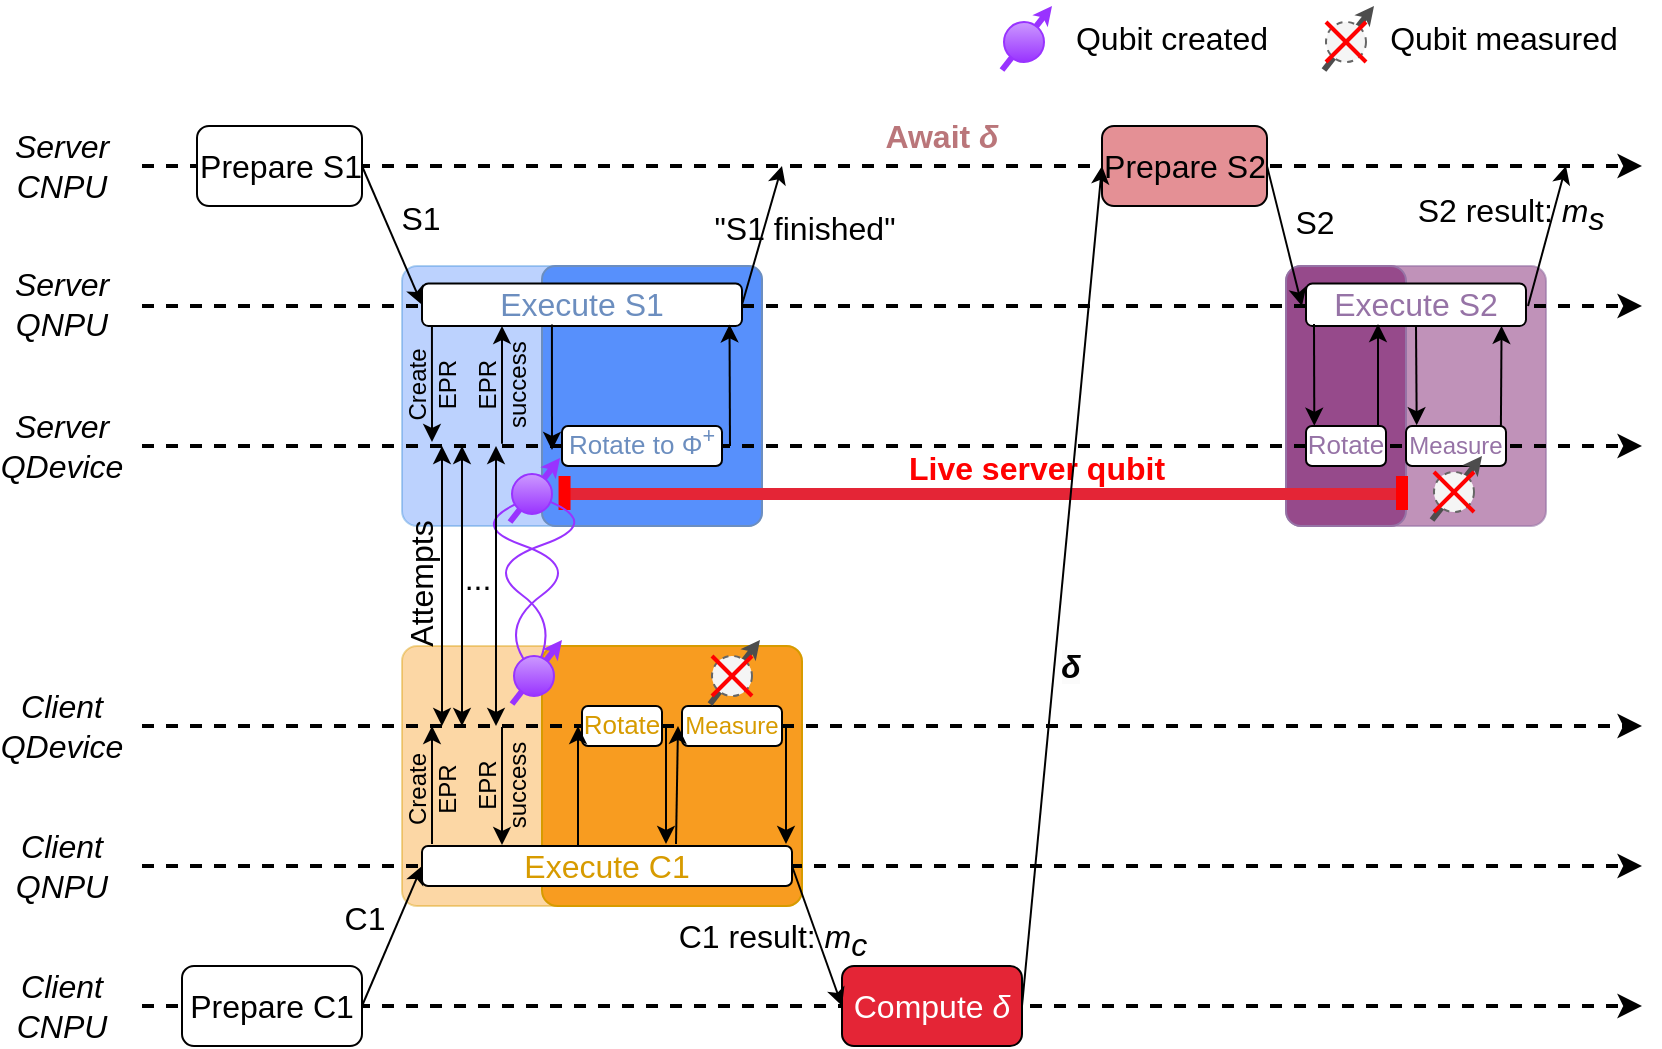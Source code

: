 <mxfile scale="6" border="0">
    <diagram id="I4dKGTPQtQzw9f7KV-TR" name="Page-1">
        <mxGraphModel dx="1002" dy="571" grid="1" gridSize="10" guides="1" tooltips="1" connect="1" arrows="1" fold="1" page="1" pageScale="1" pageWidth="850" pageHeight="1100" background="#ffffff" math="0" shadow="0">
            <root>
                <mxCell id="0"/>
                <mxCell id="1" parent="0"/>
                <mxCell id="134" value="" style="rounded=1;whiteSpace=wrap;html=1;strokeWidth=1;fontFamily=Helvetica;fontSize=16;align=left;verticalAlign=top;spacingRight=0;spacingLeft=12;spacingTop=5;spacing=0;absoluteArcSize=1;arcSize=15;fontStyle=2;shadow=0;strokeColor=#9673a6;fillColor=#964a8b;opacity=60;" parent="1" vertex="1">
                    <mxGeometry x="662" y="140" width="130" height="130" as="geometry"/>
                </mxCell>
                <mxCell id="425" value="" style="rounded=1;whiteSpace=wrap;html=1;strokeWidth=1;fontFamily=Helvetica;fontSize=16;align=left;verticalAlign=top;spacingRight=0;spacingLeft=12;spacingTop=5;spacing=0;absoluteArcSize=1;arcSize=15;fontStyle=2;shadow=0;strokeColor=#9673a6;fillColor=#964a8b;" parent="1" vertex="1">
                    <mxGeometry x="662" y="140" width="60" height="130" as="geometry"/>
                </mxCell>
                <mxCell id="112" value="" style="rounded=1;whiteSpace=wrap;html=1;strokeWidth=1;fontFamily=Helvetica;fontSize=16;align=left;verticalAlign=top;spacingRight=0;spacingLeft=12;spacingTop=5;spacing=0;absoluteArcSize=1;arcSize=15;fontStyle=2;shadow=0;strokeColor=#3F90DA;fillColor=#5790fc;opacity=40;" parent="1" vertex="1">
                    <mxGeometry x="220" y="140" width="180" height="130" as="geometry"/>
                </mxCell>
                <mxCell id="423" value="" style="rounded=1;whiteSpace=wrap;html=1;fillColor=#5790FC;strokeColor=#6c8ebf;arcSize=6;" parent="1" vertex="1">
                    <mxGeometry x="290" y="140" width="110" height="130" as="geometry"/>
                </mxCell>
                <mxCell id="127" value="" style="rounded=1;whiteSpace=wrap;html=1;strokeWidth=1;fontFamily=Helvetica;fontSize=16;align=left;verticalAlign=top;spacingRight=0;spacingLeft=12;spacingTop=5;spacing=0;absoluteArcSize=1;arcSize=15;fontStyle=2;shadow=0;strokeColor=#d79b00;fillColor=#f89c20;opacity=40;" parent="1" vertex="1">
                    <mxGeometry x="220" y="330" width="200" height="130" as="geometry"/>
                </mxCell>
                <mxCell id="422" value="" style="rounded=1;whiteSpace=wrap;html=1;fillColor=#F89C20;strokeColor=#d79b00;arcSize=6;" parent="1" vertex="1">
                    <mxGeometry x="290" y="330" width="130" height="130" as="geometry"/>
                </mxCell>
                <mxCell id="300" value="" style="endArrow=classic;dashed=1;html=1;strokeWidth=2;fontSize=16;fontFamily=Helvetica;shadow=0;endFill=1;" parent="1" edge="1">
                    <mxGeometry width="50" height="50" relative="1" as="geometry">
                        <mxPoint x="90" y="230" as="sourcePoint"/>
                        <mxPoint x="840" y="230" as="targetPoint"/>
                    </mxGeometry>
                </mxCell>
                <mxCell id="221" value="" style="endArrow=classic;dashed=1;html=1;strokeWidth=2;fontSize=16;fontFamily=Helvetica;shadow=0;endFill=1;startArrow=none;" parent="1" source="226" edge="1">
                    <mxGeometry width="50" height="50" relative="1" as="geometry">
                        <mxPoint x="170" y="370" as="sourcePoint"/>
                        <mxPoint x="840" y="370" as="targetPoint"/>
                    </mxGeometry>
                </mxCell>
                <mxCell id="222" value="" style="endArrow=classic;dashed=1;html=1;strokeWidth=2;fontSize=16;fontFamily=Helvetica;shadow=0;endFill=1;" parent="1" edge="1">
                    <mxGeometry width="50" height="50" relative="1" as="geometry">
                        <mxPoint x="90" y="440" as="sourcePoint"/>
                        <mxPoint x="840" y="440" as="targetPoint"/>
                    </mxGeometry>
                </mxCell>
                <mxCell id="223" value="" style="endArrow=classic;dashed=1;html=1;strokeWidth=2;fontSize=16;fontFamily=Helvetica;shadow=0;endFill=1;" parent="1" edge="1">
                    <mxGeometry width="50" height="50" relative="1" as="geometry">
                        <mxPoint x="90" y="510" as="sourcePoint"/>
                        <mxPoint x="840" y="510" as="targetPoint"/>
                    </mxGeometry>
                </mxCell>
                <mxCell id="219" value="" style="endArrow=classic;dashed=1;html=1;strokeWidth=2;fontSize=16;fontFamily=Helvetica;shadow=0;endFill=1;" parent="1" edge="1">
                    <mxGeometry width="50" height="50" relative="1" as="geometry">
                        <mxPoint x="90" y="160" as="sourcePoint"/>
                        <mxPoint x="840" y="160" as="targetPoint"/>
                    </mxGeometry>
                </mxCell>
                <mxCell id="218" value="" style="endArrow=classic;dashed=1;html=1;strokeWidth=2;fontSize=16;fontFamily=Helvetica;shadow=0;endFill=1;" parent="1" edge="1">
                    <mxGeometry width="50" height="50" relative="1" as="geometry">
                        <mxPoint x="90" y="90" as="sourcePoint"/>
                        <mxPoint x="840" y="90" as="targetPoint"/>
                    </mxGeometry>
                </mxCell>
                <mxCell id="39" value="S2" style="edgeStyle=none;html=1;strokeWidth=1;fontSize=16;fontFamily=Helvetica;shadow=0;" parent="1" edge="1">
                    <mxGeometry x="-0.08" y="16" relative="1" as="geometry">
                        <mxPoint x="652.5" y="90" as="sourcePoint"/>
                        <mxPoint x="670" y="160" as="targetPoint"/>
                        <mxPoint as="offset"/>
                    </mxGeometry>
                </mxCell>
                <mxCell id="68" value="Server CNPU" style="text;html=1;align=center;verticalAlign=middle;whiteSpace=wrap;rounded=0;fontStyle=2;fontSize=16;fontFamily=Helvetica;shadow=0;" parent="1" vertex="1">
                    <mxGeometry x="20" y="75" width="60" height="30" as="geometry"/>
                </mxCell>
                <mxCell id="69" value="Server&lt;br style=&quot;font-size: 16px;&quot;&gt;QNPU" style="text;html=1;align=center;verticalAlign=middle;whiteSpace=wrap;rounded=0;fontStyle=2;fontSize=16;fontFamily=Helvetica;shadow=0;" parent="1" vertex="1">
                    <mxGeometry x="20" y="144.38" width="60" height="30" as="geometry"/>
                </mxCell>
                <mxCell id="70" value="Server QDevice" style="text;html=1;align=center;verticalAlign=middle;whiteSpace=wrap;rounded=0;fontStyle=2;fontSize=16;fontFamily=Helvetica;shadow=0;" parent="1" vertex="1">
                    <mxGeometry x="20" y="215" width="60" height="30" as="geometry"/>
                </mxCell>
                <mxCell id="195" value="S1" style="edgeStyle=none;html=1;shadow=0;strokeWidth=1;fontFamily=Helvetica;fontSize=16;fontColor=#000000;strokeColor=#000000;labelBackgroundColor=none;entryX=0;entryY=0.5;entryDx=0;entryDy=0;" parent="1" target="117" edge="1">
                    <mxGeometry x="-0.08" y="16" relative="1" as="geometry">
                        <mxPoint x="200" y="90" as="sourcePoint"/>
                        <mxPoint x="220" y="160" as="targetPoint"/>
                        <mxPoint as="offset"/>
                    </mxGeometry>
                </mxCell>
                <mxCell id="196" value="&quot;S1 finished&quot;" style="edgeStyle=none;html=1;shadow=0;strokeWidth=1;fontFamily=Helvetica;fontSize=16;fontColor=#000000;labelBackgroundColor=none;exitX=1;exitY=0.5;exitDx=0;exitDy=0;" parent="1" source="117" edge="1">
                    <mxGeometry x="0.248" y="-19" relative="1" as="geometry">
                        <mxPoint x="400" y="160" as="sourcePoint"/>
                        <mxPoint x="410" y="90" as="targetPoint"/>
                        <mxPoint as="offset"/>
                    </mxGeometry>
                </mxCell>
                <mxCell id="128" value="Execute C1" style="rounded=1;whiteSpace=wrap;html=1;fontFamily=Helvetica;fontSize=16;fillColor=default;strokeColor=#000000;fontColor=#D79B00;shadow=0;" parent="1" vertex="1">
                    <mxGeometry x="230" y="430" width="185" height="20" as="geometry"/>
                </mxCell>
                <mxCell id="139" value="&lt;span style=&quot;text-wrap: wrap; font-size: 16px;&quot;&gt;S2&amp;nbsp;&lt;/span&gt;&lt;span style=&quot;text-wrap: wrap; font-size: 16px;&quot;&gt;result:&amp;nbsp;&lt;/span&gt;&lt;i style=&quot;text-wrap: wrap; font-size: 16px;&quot;&gt;m&lt;sub style=&quot;font-size: 16px;&quot;&gt;s&lt;/sub&gt;&lt;/i&gt;" style="edgeStyle=none;html=1;strokeWidth=1;fontSize=16;fontFamily=Helvetica;shadow=0;labelBackgroundColor=none;" parent="1" edge="1">
                    <mxGeometry x="0.159" y="21" relative="1" as="geometry">
                        <mxPoint x="783" y="160" as="sourcePoint"/>
                        <mxPoint x="802" y="90" as="targetPoint"/>
                        <mxPoint as="offset"/>
                    </mxGeometry>
                </mxCell>
                <mxCell id="142" value="&lt;font style=&quot;font-size: 12px;&quot;&gt;Measure&lt;/font&gt;" style="rounded=1;whiteSpace=wrap;html=1;fontFamily=Helvetica;fontSize=16;fontColor=#9673A6;shadow=0;verticalAlign=bottom;" parent="1" vertex="1">
                    <mxGeometry x="722" y="220" width="50" height="20" as="geometry"/>
                </mxCell>
                <mxCell id="146" value="&lt;font style=&quot;font-size: 13px;&quot;&gt;Rotate&lt;/font&gt;" style="rounded=1;whiteSpace=wrap;html=1;fontFamily=Helvetica;fontSize=16;fontColor=#9673A6;shadow=0;verticalAlign=bottom;" parent="1" vertex="1">
                    <mxGeometry x="672" y="220" width="40" height="20" as="geometry"/>
                </mxCell>
                <mxCell id="155" value="Client CNPU" style="text;html=1;align=center;verticalAlign=middle;whiteSpace=wrap;rounded=0;fontStyle=2;fontSize=16;fontFamily=Helvetica;shadow=0;" parent="1" vertex="1">
                    <mxGeometry x="20" y="495" width="60" height="30" as="geometry"/>
                </mxCell>
                <mxCell id="156" value="Client QNPU" style="text;html=1;align=center;verticalAlign=middle;whiteSpace=wrap;rounded=0;fontStyle=2;fontSize=16;fontFamily=Helvetica;shadow=0;" parent="1" vertex="1">
                    <mxGeometry x="20" y="425" width="60" height="30" as="geometry"/>
                </mxCell>
                <mxCell id="157" value="Client QDevice" style="text;html=1;align=center;verticalAlign=middle;whiteSpace=wrap;rounded=0;fontStyle=2;fontSize=16;fontFamily=Helvetica;shadow=0;" parent="1" vertex="1">
                    <mxGeometry x="20" y="355" width="60" height="30" as="geometry"/>
                </mxCell>
                <mxCell id="193" value="Live server qubit" style="text;html=1;strokeColor=none;fillColor=none;align=center;verticalAlign=middle;whiteSpace=wrap;rounded=0;shadow=0;labelBackgroundColor=none;fontFamily=Helvetica;fontSize=16;fontColor=#FF0000;opacity=70;fontStyle=1" parent="1" vertex="1">
                    <mxGeometry x="469" y="226" width="137" height="30" as="geometry"/>
                </mxCell>
                <mxCell id="215" value="Await&amp;nbsp;&lt;i style=&quot;border-color: var(--border-color); font-size: 16px;&quot;&gt;δ&lt;/i&gt;" style="text;html=1;align=center;verticalAlign=middle;whiteSpace=wrap;rounded=0;fontFamily=Helvetica;fontSize=16;shadow=0;fontStyle=1;fontColor=#BA767A;" parent="1" vertex="1">
                    <mxGeometry x="440" y="60" width="100" height="30" as="geometry"/>
                </mxCell>
                <mxCell id="224" value="C1" style="edgeStyle=none;html=1;shadow=0;strokeWidth=1;fontFamily=Helvetica;fontSize=16;fontColor=#000000;strokeColor=#000000;labelBackgroundColor=none;" parent="1" edge="1">
                    <mxGeometry x="0.08" y="16" relative="1" as="geometry">
                        <mxPoint x="200" y="510" as="sourcePoint"/>
                        <mxPoint x="230" y="440" as="targetPoint"/>
                        <mxPoint as="offset"/>
                    </mxGeometry>
                </mxCell>
                <mxCell id="225" value="" style="endArrow=none;dashed=1;html=1;strokeWidth=2;fontSize=16;fontFamily=Helvetica;shadow=0;endFill=1;" parent="1" target="126" edge="1">
                    <mxGeometry width="50" height="50" relative="1" as="geometry">
                        <mxPoint x="90" y="370" as="sourcePoint"/>
                        <mxPoint x="1040" y="370" as="targetPoint"/>
                    </mxGeometry>
                </mxCell>
                <mxCell id="126" value="&lt;font style=&quot;font-size: 13px;&quot;&gt;Rotate&lt;/font&gt;" style="rounded=1;whiteSpace=wrap;html=1;fontFamily=Helvetica;fontSize=16;fontColor=#D79B00;shadow=0;verticalAlign=bottom;" parent="1" vertex="1">
                    <mxGeometry x="310" y="360" width="40" height="20" as="geometry"/>
                </mxCell>
                <mxCell id="227" value="" style="endArrow=none;dashed=1;html=1;strokeWidth=2;fontSize=16;fontFamily=Helvetica;shadow=0;endFill=1;startArrow=none;" parent="1" source="126" target="226" edge="1">
                    <mxGeometry width="50" height="50" relative="1" as="geometry">
                        <mxPoint x="380" y="370" as="sourcePoint"/>
                        <mxPoint x="1040" y="370" as="targetPoint"/>
                    </mxGeometry>
                </mxCell>
                <mxCell id="226" value="&lt;font style=&quot;font-size: 12px;&quot;&gt;Measure&lt;/font&gt;" style="rounded=1;whiteSpace=wrap;html=1;fontFamily=Helvetica;fontSize=16;fontColor=#D79B00;shadow=0;verticalAlign=bottom;" parent="1" vertex="1">
                    <mxGeometry x="360" y="360" width="50" height="20" as="geometry"/>
                </mxCell>
                <mxCell id="279" value="Execute S2" style="rounded=1;whiteSpace=wrap;html=1;fontFamily=Helvetica;fontSize=16;fontColor=#9673A6;shadow=0;" parent="1" vertex="1">
                    <mxGeometry x="672" y="148.75" width="110" height="21.25" as="geometry"/>
                </mxCell>
                <mxCell id="117" value="Execute S1" style="rounded=1;whiteSpace=wrap;html=1;fontFamily=Helvetica;fontSize=16;fontColor=#6C8EBF;shadow=0;" parent="1" vertex="1">
                    <mxGeometry x="230" y="148.75" width="160" height="21.25" as="geometry"/>
                </mxCell>
                <mxCell id="284" value="" style="group;fontFamily=Helvetica;fontSize=16;" parent="1" vertex="1" connectable="0">
                    <mxGeometry x="300" y="245" width="420" height="17" as="geometry"/>
                </mxCell>
                <mxCell id="192" value="" style="endArrow=none;html=1;shadow=0;strokeColor=#e42536;fontFamily=Helvetica;fontSize=16;fontColor=#D79B00;strokeWidth=6;" parent="284" edge="1">
                    <mxGeometry width="50" height="50" relative="1" as="geometry">
                        <mxPoint y="9" as="sourcePoint"/>
                        <mxPoint x="420" y="9" as="targetPoint"/>
                    </mxGeometry>
                </mxCell>
                <mxCell id="216" value="" style="endArrow=none;html=1;shadow=0;strokeColor=#FF0000;fontFamily=Helvetica;fontSize=16;fontColor=#D79B00;strokeWidth=6;" parent="284" edge="1">
                    <mxGeometry width="50" height="50" relative="1" as="geometry">
                        <mxPoint x="1.268" as="sourcePoint"/>
                        <mxPoint x="1.268" y="17" as="targetPoint"/>
                    </mxGeometry>
                </mxCell>
                <mxCell id="217" value="" style="endArrow=none;html=1;shadow=0;strokeColor=#FF0000;fontFamily=Helvetica;fontSize=16;fontColor=#D79B00;strokeWidth=6;" parent="284" edge="1">
                    <mxGeometry width="50" height="50" relative="1" as="geometry">
                        <mxPoint x="420.002" as="sourcePoint"/>
                        <mxPoint x="420.002" y="17" as="targetPoint"/>
                    </mxGeometry>
                </mxCell>
                <mxCell id="121" value="&lt;font style=&quot;font-size: 13px;&quot;&gt;Rotate to&amp;nbsp;Φ&lt;sup style=&quot;border-color: var(--border-color);&quot;&gt;+&lt;/sup&gt;&lt;/font&gt;" style="rounded=1;whiteSpace=wrap;html=1;fontFamily=Helvetica;fontSize=16;fontColor=#6C8EBF;shadow=0;labelBackgroundColor=none;spacing=2;verticalAlign=bottom;" parent="1" vertex="1">
                    <mxGeometry x="300" y="220" width="80" height="20" as="geometry"/>
                </mxCell>
                <mxCell id="131" value="Compute&amp;nbsp;&lt;i style=&quot;border-color: var(--border-color); font-size: 16px;&quot;&gt;δ&lt;/i&gt;" style="rounded=1;whiteSpace=wrap;html=1;fontFamily=Helvetica;fontSize=16;fontColor=#FFFFFF;strokeColor=#000000;shadow=0;fillColor=#E42536;" parent="1" vertex="1">
                    <mxGeometry x="440" y="490" width="90" height="40" as="geometry"/>
                </mxCell>
                <mxCell id="313" value="Prepare S1" style="rounded=1;whiteSpace=wrap;html=1;fontFamily=Helvetica;fontSize=16;fontColor=#000000;strokeColor=#000000;shadow=0;" parent="1" vertex="1">
                    <mxGeometry x="117.5" y="70" width="82.5" height="40" as="geometry"/>
                </mxCell>
                <mxCell id="315" value="Prepare C1" style="rounded=1;whiteSpace=wrap;html=1;fontFamily=Helvetica;fontSize=16;fontColor=#000000;strokeColor=#000000;shadow=0;" parent="1" vertex="1">
                    <mxGeometry x="110" y="490" width="90" height="40" as="geometry"/>
                </mxCell>
                <mxCell id="316" value="Create&lt;div style=&quot;font-size: 12px;&quot;&gt;EPR&lt;/div&gt;" style="endArrow=classic;html=1;labelBackgroundColor=none;horizontal=0;fontFamily=Helvetica;fontSize=12;" parent="1" edge="1">
                    <mxGeometry x="-0.085" width="50" height="50" relative="1" as="geometry">
                        <mxPoint x="235" y="429" as="sourcePoint"/>
                        <mxPoint x="235" y="370" as="targetPoint"/>
                        <mxPoint as="offset"/>
                    </mxGeometry>
                </mxCell>
                <mxCell id="318" value="EPR&lt;div style=&quot;font-size: 12px;&quot;&gt;&lt;span style=&quot;background-color: initial; font-size: 12px;&quot;&gt;success&lt;/span&gt;&lt;/div&gt;" style="endArrow=classic;html=1;labelBackgroundColor=none;horizontal=0;spacing=2;spacingTop=0;spacingBottom=0;spacingRight=0;fontFamily=Helvetica;fontSize=12;" parent="1" edge="1">
                    <mxGeometry width="50" height="50" relative="1" as="geometry">
                        <mxPoint x="270" y="370.5" as="sourcePoint"/>
                        <mxPoint x="270" y="429.5" as="targetPoint"/>
                        <mxPoint as="offset"/>
                    </mxGeometry>
                </mxCell>
                <mxCell id="337" value="" style="group;fontFamily=Helvetica;fontSize=16;" parent="1" vertex="1" connectable="0">
                    <mxGeometry x="250" y="216" width="70" height="139" as="geometry"/>
                </mxCell>
                <mxCell id="335" value="" style="curved=1;endArrow=none;html=1;endFill=0;fillColor=#e1d5e7;strokeColor=#9933FF;fontFamily=Helvetica;fontSize=16;" parent="337" source="334" edge="1">
                    <mxGeometry width="50" height="50" relative="1" as="geometry">
                        <mxPoint x="-10" y="68" as="sourcePoint"/>
                        <mxPoint x="34" y="40" as="targetPoint"/>
                        <Array as="points">
                            <mxPoint x="20" y="103"/>
                            <mxPoint x="60" y="74"/>
                            <mxPoint y="53"/>
                        </Array>
                    </mxGeometry>
                </mxCell>
                <mxCell id="336" value="" style="curved=1;endArrow=none;html=1;endFill=0;fillColor=#e1d5e7;strokeColor=#9933FF;fontFamily=Helvetica;fontSize=16;" parent="337" target="325" edge="1">
                    <mxGeometry width="50" height="50" relative="1" as="geometry">
                        <mxPoint x="36" y="127" as="sourcePoint"/>
                        <mxPoint x="30" y="18" as="targetPoint"/>
                        <Array as="points">
                            <mxPoint x="50" y="103"/>
                            <mxPoint x="10" y="74"/>
                            <mxPoint x="70" y="53"/>
                        </Array>
                    </mxGeometry>
                </mxCell>
                <mxCell id="328" value="" style="group;fontFamily=Helvetica;fontSize=16;" parent="337" vertex="1" connectable="0">
                    <mxGeometry x="24" y="20" width="25" height="32" as="geometry"/>
                </mxCell>
                <mxCell id="327" value="" style="endArrow=classic;html=1;strokeWidth=3;endSize=0;strokeColor=#9933FF;fontFamily=Helvetica;fontSize=16;" parent="328" edge="1">
                    <mxGeometry width="50" height="50" relative="1" as="geometry">
                        <mxPoint y="32" as="sourcePoint"/>
                        <mxPoint x="25" as="targetPoint"/>
                    </mxGeometry>
                </mxCell>
                <mxCell id="325" value="" style="ellipse;whiteSpace=wrap;html=1;aspect=fixed;fillColor=#9933FF;strokeColor=#9933FF;gradientColor=#CC99FF;gradientDirection=north;fontFamily=Helvetica;fontSize=16;" parent="328" vertex="1">
                    <mxGeometry x="1" y="8" width="20" height="20" as="geometry"/>
                </mxCell>
                <mxCell id="332" value="" style="group;fontFamily=Helvetica;fontSize=16;" parent="337" vertex="1" connectable="0">
                    <mxGeometry x="25" y="111" width="25" height="32" as="geometry"/>
                </mxCell>
                <mxCell id="333" value="" style="endArrow=classic;html=1;strokeWidth=3;endSize=0;strokeColor=#9933FF;fontFamily=Helvetica;fontSize=16;" parent="332" edge="1">
                    <mxGeometry width="50" height="50" relative="1" as="geometry">
                        <mxPoint y="32" as="sourcePoint"/>
                        <mxPoint x="25" as="targetPoint"/>
                    </mxGeometry>
                </mxCell>
                <mxCell id="334" value="" style="ellipse;whiteSpace=wrap;html=1;aspect=fixed;fillColor=#9933FF;strokeColor=#9933FF;gradientColor=#CC99FF;gradientDirection=north;fontFamily=Helvetica;fontSize=16;" parent="332" vertex="1">
                    <mxGeometry x="1" y="8" width="20" height="20" as="geometry"/>
                </mxCell>
                <mxCell id="355" value="Create&lt;div style=&quot;font-size: 12px;&quot;&gt;EPR&lt;/div&gt;" style="endArrow=classic;html=1;labelBackgroundColor=none;exitX=0.031;exitY=0.989;exitDx=0;exitDy=0;exitPerimeter=0;horizontal=0;fontFamily=Helvetica;fontSize=12;" parent="1" source="117" edge="1">
                    <mxGeometry x="0.038" width="50" height="50" relative="1" as="geometry">
                        <mxPoint x="245" y="439" as="sourcePoint"/>
                        <mxPoint x="235" y="228" as="targetPoint"/>
                        <mxPoint as="offset"/>
                    </mxGeometry>
                </mxCell>
                <mxCell id="356" value="EPR&lt;div style=&quot;font-size: 12px;&quot;&gt;&lt;span style=&quot;background-color: initial; font-size: 12px;&quot;&gt;success&lt;/span&gt;&lt;/div&gt;" style="endArrow=classic;html=1;labelBackgroundColor=none;entryX=0.25;entryY=1;entryDx=0;entryDy=0;horizontal=0;fontFamily=Helvetica;fontSize=12;" parent="1" target="117" edge="1">
                    <mxGeometry x="-0.02" width="50" height="50" relative="1" as="geometry">
                        <mxPoint x="270" y="228.846" as="sourcePoint"/>
                        <mxPoint x="280" y="439" as="targetPoint"/>
                        <mxPoint as="offset"/>
                    </mxGeometry>
                </mxCell>
                <mxCell id="358" value="" style="endArrow=classic;html=1;fontFamily=Helvetica;fontSize=16;" parent="1" edge="1">
                    <mxGeometry width="50" height="50" relative="1" as="geometry">
                        <mxPoint x="308" y="430" as="sourcePoint"/>
                        <mxPoint x="308" y="370" as="targetPoint"/>
                    </mxGeometry>
                </mxCell>
                <mxCell id="359" value="" style="endArrow=classic;html=1;fontFamily=Helvetica;fontSize=16;" parent="1" edge="1">
                    <mxGeometry width="50" height="50" relative="1" as="geometry">
                        <mxPoint x="352" y="369" as="sourcePoint"/>
                        <mxPoint x="352" y="429" as="targetPoint"/>
                    </mxGeometry>
                </mxCell>
                <mxCell id="360" value="" style="endArrow=classic;html=1;fontFamily=Helvetica;fontSize=16;" parent="1" edge="1">
                    <mxGeometry width="50" height="50" relative="1" as="geometry">
                        <mxPoint x="412" y="370" as="sourcePoint"/>
                        <mxPoint x="412" y="429" as="targetPoint"/>
                    </mxGeometry>
                </mxCell>
                <mxCell id="361" value="" style="endArrow=classic;html=1;fontFamily=Helvetica;fontSize=16;" parent="1" edge="1">
                    <mxGeometry width="50" height="50" relative="1" as="geometry">
                        <mxPoint x="357" y="429" as="sourcePoint"/>
                        <mxPoint x="358" y="370" as="targetPoint"/>
                    </mxGeometry>
                </mxCell>
                <mxCell id="362" value="" style="endArrow=classic;html=1;exitX=0.406;exitY=0.962;exitDx=0;exitDy=0;exitPerimeter=0;fontFamily=Helvetica;fontSize=16;" parent="1" source="117" edge="1">
                    <mxGeometry width="50" height="50" relative="1" as="geometry">
                        <mxPoint x="410" y="280" as="sourcePoint"/>
                        <mxPoint x="295" y="232" as="targetPoint"/>
                    </mxGeometry>
                </mxCell>
                <mxCell id="363" value="" style="endArrow=classic;html=1;entryX=0.961;entryY=0.962;entryDx=0;entryDy=0;entryPerimeter=0;fontFamily=Helvetica;fontSize=16;" parent="1" target="117" edge="1">
                    <mxGeometry width="50" height="50" relative="1" as="geometry">
                        <mxPoint x="384" y="230" as="sourcePoint"/>
                        <mxPoint x="305" y="242" as="targetPoint"/>
                    </mxGeometry>
                </mxCell>
                <mxCell id="381" value="" style="group;fontFamily=Helvetica;fontSize=16;" parent="1" vertex="1" connectable="0">
                    <mxGeometry x="520" y="10" width="25" height="32" as="geometry"/>
                </mxCell>
                <mxCell id="382" value="" style="endArrow=classic;html=1;strokeWidth=3;endSize=0;strokeColor=#9933FF;fontFamily=Helvetica;fontSize=16;" parent="381" edge="1">
                    <mxGeometry width="50" height="50" relative="1" as="geometry">
                        <mxPoint y="32" as="sourcePoint"/>
                        <mxPoint x="25" as="targetPoint"/>
                    </mxGeometry>
                </mxCell>
                <mxCell id="383" value="" style="ellipse;whiteSpace=wrap;html=1;aspect=fixed;fillColor=#9933FF;strokeColor=#9933FF;gradientColor=#CC99FF;gradientDirection=north;fontFamily=Helvetica;fontSize=16;" parent="381" vertex="1">
                    <mxGeometry x="1" y="8" width="20" height="20" as="geometry"/>
                </mxCell>
                <mxCell id="390" value="Qubit created" style="text;html=1;align=center;verticalAlign=middle;whiteSpace=wrap;rounded=0;fontSize=16;fontFamily=Helvetica;" parent="1" vertex="1">
                    <mxGeometry x="545" y="11" width="120" height="30" as="geometry"/>
                </mxCell>
                <mxCell id="391" value="Qubit measured" style="text;html=1;align=center;verticalAlign=middle;whiteSpace=wrap;rounded=0;fontSize=16;fontFamily=Helvetica;" parent="1" vertex="1">
                    <mxGeometry x="706" y="11" width="130" height="30" as="geometry"/>
                </mxCell>
                <mxCell id="396" value="" style="group;fontFamily=Helvetica;fontSize=16;" parent="1" vertex="1" connectable="0">
                    <mxGeometry x="220" y="230" width="47" height="140" as="geometry"/>
                </mxCell>
                <mxCell id="302" value="" style="endArrow=classic;html=1;startArrow=classic;startFill=1;fontFamily=Helvetica;fontSize=16;" parent="396" edge="1">
                    <mxGeometry width="50" height="50" relative="1" as="geometry">
                        <mxPoint x="20" as="sourcePoint"/>
                        <mxPoint x="20" y="140" as="targetPoint"/>
                    </mxGeometry>
                </mxCell>
                <mxCell id="392" value="" style="endArrow=classic;html=1;startArrow=classic;startFill=1;fontFamily=Helvetica;fontSize=16;" parent="396" edge="1">
                    <mxGeometry width="50" height="50" relative="1" as="geometry">
                        <mxPoint x="30" as="sourcePoint"/>
                        <mxPoint x="30" y="140" as="targetPoint"/>
                    </mxGeometry>
                </mxCell>
                <mxCell id="393" value="" style="endArrow=classic;html=1;startArrow=classic;startFill=1;fontFamily=Helvetica;fontSize=16;" parent="396" edge="1">
                    <mxGeometry width="50" height="50" relative="1" as="geometry">
                        <mxPoint x="47" as="sourcePoint"/>
                        <mxPoint x="47" y="140" as="targetPoint"/>
                    </mxGeometry>
                </mxCell>
                <mxCell id="394" value="..." style="text;html=1;strokeColor=none;fillColor=none;align=center;verticalAlign=middle;whiteSpace=wrap;rounded=0;fontFamily=Helvetica;fontSize=16;" parent="396" vertex="1">
                    <mxGeometry x="33" y="61" width="10" height="10" as="geometry"/>
                </mxCell>
                <mxCell id="395" value="Attempts" style="text;html=1;strokeColor=none;fillColor=none;align=center;verticalAlign=middle;whiteSpace=wrap;rounded=0;horizontal=0;fontFamily=Helvetica;fontSize=16;" parent="396" vertex="1">
                    <mxGeometry y="38" width="17.5" height="61" as="geometry"/>
                </mxCell>
                <mxCell id="397" value="" style="endArrow=classic;html=1;fontFamily=Helvetica;fontSize=16;entryX=0.104;entryY=-0.006;entryDx=0;entryDy=0;entryPerimeter=0;" parent="1" target="146" edge="1">
                    <mxGeometry width="50" height="50" relative="1" as="geometry">
                        <mxPoint x="676" y="169" as="sourcePoint"/>
                        <mxPoint x="694" y="218" as="targetPoint"/>
                    </mxGeometry>
                </mxCell>
                <mxCell id="399" value="" style="endArrow=classic;html=1;fontFamily=Helvetica;fontSize=16;" parent="1" edge="1">
                    <mxGeometry width="50" height="50" relative="1" as="geometry">
                        <mxPoint x="708" y="220" as="sourcePoint"/>
                        <mxPoint x="708" y="169" as="targetPoint"/>
                    </mxGeometry>
                </mxCell>
                <mxCell id="400" value="" style="endArrow=classic;html=1;fontFamily=Helvetica;fontSize=16;entryX=0.107;entryY=-0.019;entryDx=0;entryDy=0;entryPerimeter=0;exitX=0.5;exitY=1;exitDx=0;exitDy=0;" parent="1" source="279" target="142" edge="1">
                    <mxGeometry width="50" height="50" relative="1" as="geometry">
                        <mxPoint x="718" y="230" as="sourcePoint"/>
                        <mxPoint x="718" y="179" as="targetPoint"/>
                    </mxGeometry>
                </mxCell>
                <mxCell id="401" value="" style="endArrow=classic;html=1;fontFamily=Helvetica;fontSize=16;entryX=0.889;entryY=0.997;entryDx=0;entryDy=0;entryPerimeter=0;exitX=0.949;exitY=-0.003;exitDx=0;exitDy=0;exitPerimeter=0;" parent="1" source="142" target="279" edge="1">
                    <mxGeometry width="50" height="50" relative="1" as="geometry">
                        <mxPoint x="737" y="180" as="sourcePoint"/>
                        <mxPoint x="737.35" y="229.62" as="targetPoint"/>
                    </mxGeometry>
                </mxCell>
                <mxCell id="403" value="" style="group" parent="1" vertex="1" connectable="0">
                    <mxGeometry x="374" y="327" width="25" height="32" as="geometry"/>
                </mxCell>
                <mxCell id="339" value="" style="group;fontFamily=Helvetica;fontSize=16;" parent="403" vertex="1" connectable="0">
                    <mxGeometry width="25" height="32" as="geometry"/>
                </mxCell>
                <mxCell id="340" value="" style="endArrow=classic;html=1;strokeWidth=3;endSize=0;strokeColor=#4D4D4D;fillColor=#f5f5f5;fontFamily=Helvetica;fontSize=16;" parent="339" edge="1">
                    <mxGeometry width="50" height="50" relative="1" as="geometry">
                        <mxPoint y="32" as="sourcePoint"/>
                        <mxPoint x="25" as="targetPoint"/>
                    </mxGeometry>
                </mxCell>
                <mxCell id="341" value="" style="ellipse;whiteSpace=wrap;html=1;aspect=fixed;fillColor=#f5f5f5;strokeColor=#666666;gradientDirection=north;fontColor=#333333;dashed=1;fontFamily=Helvetica;fontSize=16;" parent="339" vertex="1">
                    <mxGeometry x="1" y="8" width="20" height="20" as="geometry"/>
                </mxCell>
                <mxCell id="342" value="" style="endArrow=none;html=1;strokeColor=#FF0000;fontFamily=Helvetica;fontSize=16;strokeWidth=2;" parent="403" edge="1">
                    <mxGeometry width="50" height="50" relative="1" as="geometry">
                        <mxPoint x="1" y="8" as="sourcePoint"/>
                        <mxPoint x="21" y="28" as="targetPoint"/>
                    </mxGeometry>
                </mxCell>
                <mxCell id="343" value="" style="endArrow=none;html=1;strokeColor=#FF0000;fontFamily=Helvetica;fontSize=16;strokeWidth=2;" parent="403" edge="1">
                    <mxGeometry width="50" height="50" relative="1" as="geometry">
                        <mxPoint x="1" y="28" as="sourcePoint"/>
                        <mxPoint x="21" y="8" as="targetPoint"/>
                    </mxGeometry>
                </mxCell>
                <mxCell id="404" value="" style="group" parent="1" vertex="1" connectable="0">
                    <mxGeometry x="735" y="235" width="25" height="32" as="geometry"/>
                </mxCell>
                <mxCell id="405" value="" style="group;fontFamily=Helvetica;fontSize=16;" parent="404" vertex="1" connectable="0">
                    <mxGeometry width="25" height="32" as="geometry"/>
                </mxCell>
                <mxCell id="406" value="" style="endArrow=classic;html=1;strokeWidth=3;endSize=0;strokeColor=#4D4D4D;fillColor=#f5f5f5;fontFamily=Helvetica;fontSize=16;" parent="405" edge="1">
                    <mxGeometry width="50" height="50" relative="1" as="geometry">
                        <mxPoint y="32" as="sourcePoint"/>
                        <mxPoint x="25" as="targetPoint"/>
                    </mxGeometry>
                </mxCell>
                <mxCell id="407" value="" style="ellipse;whiteSpace=wrap;html=1;aspect=fixed;fillColor=#f5f5f5;strokeColor=#666666;gradientDirection=north;fontColor=#333333;dashed=1;fontFamily=Helvetica;fontSize=16;" parent="405" vertex="1">
                    <mxGeometry x="1" y="8" width="20" height="20" as="geometry"/>
                </mxCell>
                <mxCell id="408" value="" style="endArrow=none;html=1;strokeColor=#FF0000;fontFamily=Helvetica;fontSize=16;strokeWidth=2;" parent="404" edge="1">
                    <mxGeometry width="50" height="50" relative="1" as="geometry">
                        <mxPoint x="1" y="8" as="sourcePoint"/>
                        <mxPoint x="21" y="28" as="targetPoint"/>
                    </mxGeometry>
                </mxCell>
                <mxCell id="409" value="" style="endArrow=none;html=1;strokeColor=#FF0000;fontFamily=Helvetica;fontSize=16;strokeWidth=2;" parent="404" edge="1">
                    <mxGeometry width="50" height="50" relative="1" as="geometry">
                        <mxPoint x="1" y="28" as="sourcePoint"/>
                        <mxPoint x="21" y="8" as="targetPoint"/>
                    </mxGeometry>
                </mxCell>
                <mxCell id="416" value="" style="group" parent="1" vertex="1" connectable="0">
                    <mxGeometry x="681" y="10" width="25" height="32" as="geometry"/>
                </mxCell>
                <mxCell id="417" value="" style="group;fontFamily=Helvetica;fontSize=16;" parent="416" vertex="1" connectable="0">
                    <mxGeometry width="25" height="32" as="geometry"/>
                </mxCell>
                <mxCell id="418" value="" style="endArrow=classic;html=1;strokeWidth=3;endSize=0;strokeColor=#4D4D4D;fillColor=#f5f5f5;fontFamily=Helvetica;fontSize=16;" parent="417" edge="1">
                    <mxGeometry width="50" height="50" relative="1" as="geometry">
                        <mxPoint y="32" as="sourcePoint"/>
                        <mxPoint x="25" as="targetPoint"/>
                    </mxGeometry>
                </mxCell>
                <mxCell id="419" value="" style="ellipse;whiteSpace=wrap;html=1;aspect=fixed;fillColor=#f5f5f5;strokeColor=#666666;gradientDirection=north;fontColor=#333333;dashed=1;fontFamily=Helvetica;fontSize=16;" parent="417" vertex="1">
                    <mxGeometry x="1" y="8" width="20" height="20" as="geometry"/>
                </mxCell>
                <mxCell id="420" value="" style="endArrow=none;html=1;strokeColor=#FF0000;fontFamily=Helvetica;fontSize=16;strokeWidth=2;" parent="416" edge="1">
                    <mxGeometry width="50" height="50" relative="1" as="geometry">
                        <mxPoint x="1" y="8" as="sourcePoint"/>
                        <mxPoint x="21" y="28" as="targetPoint"/>
                    </mxGeometry>
                </mxCell>
                <mxCell id="421" value="" style="endArrow=none;html=1;strokeColor=#FF0000;fontFamily=Helvetica;fontSize=16;strokeWidth=2;" parent="416" edge="1">
                    <mxGeometry width="50" height="50" relative="1" as="geometry">
                        <mxPoint x="1" y="28" as="sourcePoint"/>
                        <mxPoint x="21" y="8" as="targetPoint"/>
                    </mxGeometry>
                </mxCell>
                <mxCell id="281" value="Prepare S2" style="rounded=1;whiteSpace=wrap;html=1;fontFamily=Helvetica;fontSize=16;fontColor=#000000;strokeColor=#000000;shadow=0;fillColor=#E49095;" parent="1" vertex="1">
                    <mxGeometry x="570" y="70" width="82.5" height="40" as="geometry"/>
                </mxCell>
                <mxCell id="278" value="C1 result: &lt;i style=&quot;font-size: 16px;&quot;&gt;m&lt;sub style=&quot;font-size: 16px;&quot;&gt;c&lt;/sub&gt;&lt;/i&gt;" style="edgeStyle=none;html=1;shadow=0;strokeWidth=1;fontFamily=Helvetica;fontSize=16;fontColor=#000000;strokeColor=#000000;labelBackgroundColor=none;entryX=0;entryY=0.5;entryDx=0;entryDy=0;exitX=1;exitY=0.5;exitDx=0;exitDy=0;" parent="1" source="128" target="131" edge="1">
                    <mxGeometry x="-0.147" y="-22" relative="1" as="geometry">
                        <mxPoint x="420" y="440" as="sourcePoint"/>
                        <mxPoint x="430" y="510" as="targetPoint"/>
                        <mxPoint as="offset"/>
                    </mxGeometry>
                </mxCell>
                <mxCell id="133" value="&lt;i style=&quot;color: rgb(0, 0, 0); font-weight: 700; text-wrap: wrap; background-color: rgb(251, 251, 251); border-color: var(--border-color); font-size: 16px;&quot;&gt;δ&lt;/i&gt;" style="edgeStyle=none;html=1;strokeWidth=1;fontFamily=Helvetica;fontSize=16;fontColor=#D79B00;shadow=0;exitX=1;exitY=0.5;exitDx=0;exitDy=0;" parent="1" source="131" edge="1">
                    <mxGeometry x="-0.188" y="-8" relative="1" as="geometry">
                        <mxPoint x="540" y="510" as="sourcePoint"/>
                        <mxPoint x="570" y="90" as="targetPoint"/>
                        <mxPoint as="offset"/>
                    </mxGeometry>
                </mxCell>
            </root>
        </mxGraphModel>
    </diagram>
</mxfile>